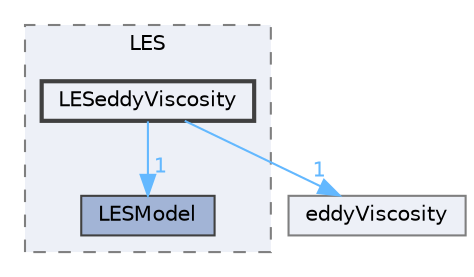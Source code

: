 digraph "src/TurbulenceModels/turbulenceModels/LES/LESeddyViscosity"
{
 // LATEX_PDF_SIZE
  bgcolor="transparent";
  edge [fontname=Helvetica,fontsize=10,labelfontname=Helvetica,labelfontsize=10];
  node [fontname=Helvetica,fontsize=10,shape=box,height=0.2,width=0.4];
  compound=true
  subgraph clusterdir_9fc1e48ca755258281286cef4f8e0bec {
    graph [ bgcolor="#edf0f7", pencolor="grey50", label="LES", fontname=Helvetica,fontsize=10 style="filled,dashed", URL="dir_9fc1e48ca755258281286cef4f8e0bec.html",tooltip=""]
  dir_94eb6700438052f81c716d2ea2d30c0a [label="LESModel", fillcolor="#a2b4d6", color="grey25", style="filled", URL="dir_94eb6700438052f81c716d2ea2d30c0a.html",tooltip=""];
  dir_59a443f63c1732c08799bcf8a4fd11ae [label="LESeddyViscosity", fillcolor="#edf0f7", color="grey25", style="filled,bold", URL="dir_59a443f63c1732c08799bcf8a4fd11ae.html",tooltip=""];
  }
  dir_2ce9cd11231736fb615d4764f347b0fd [label="eddyViscosity", fillcolor="#edf0f7", color="grey50", style="filled", URL="dir_2ce9cd11231736fb615d4764f347b0fd.html",tooltip=""];
  dir_59a443f63c1732c08799bcf8a4fd11ae->dir_2ce9cd11231736fb615d4764f347b0fd [headlabel="1", labeldistance=1.5 headhref="dir_002142_001103.html" href="dir_002142_001103.html" color="steelblue1" fontcolor="steelblue1"];
  dir_59a443f63c1732c08799bcf8a4fd11ae->dir_94eb6700438052f81c716d2ea2d30c0a [headlabel="1", labeldistance=1.5 headhref="dir_002142_002145.html" href="dir_002142_002145.html" color="steelblue1" fontcolor="steelblue1"];
}
